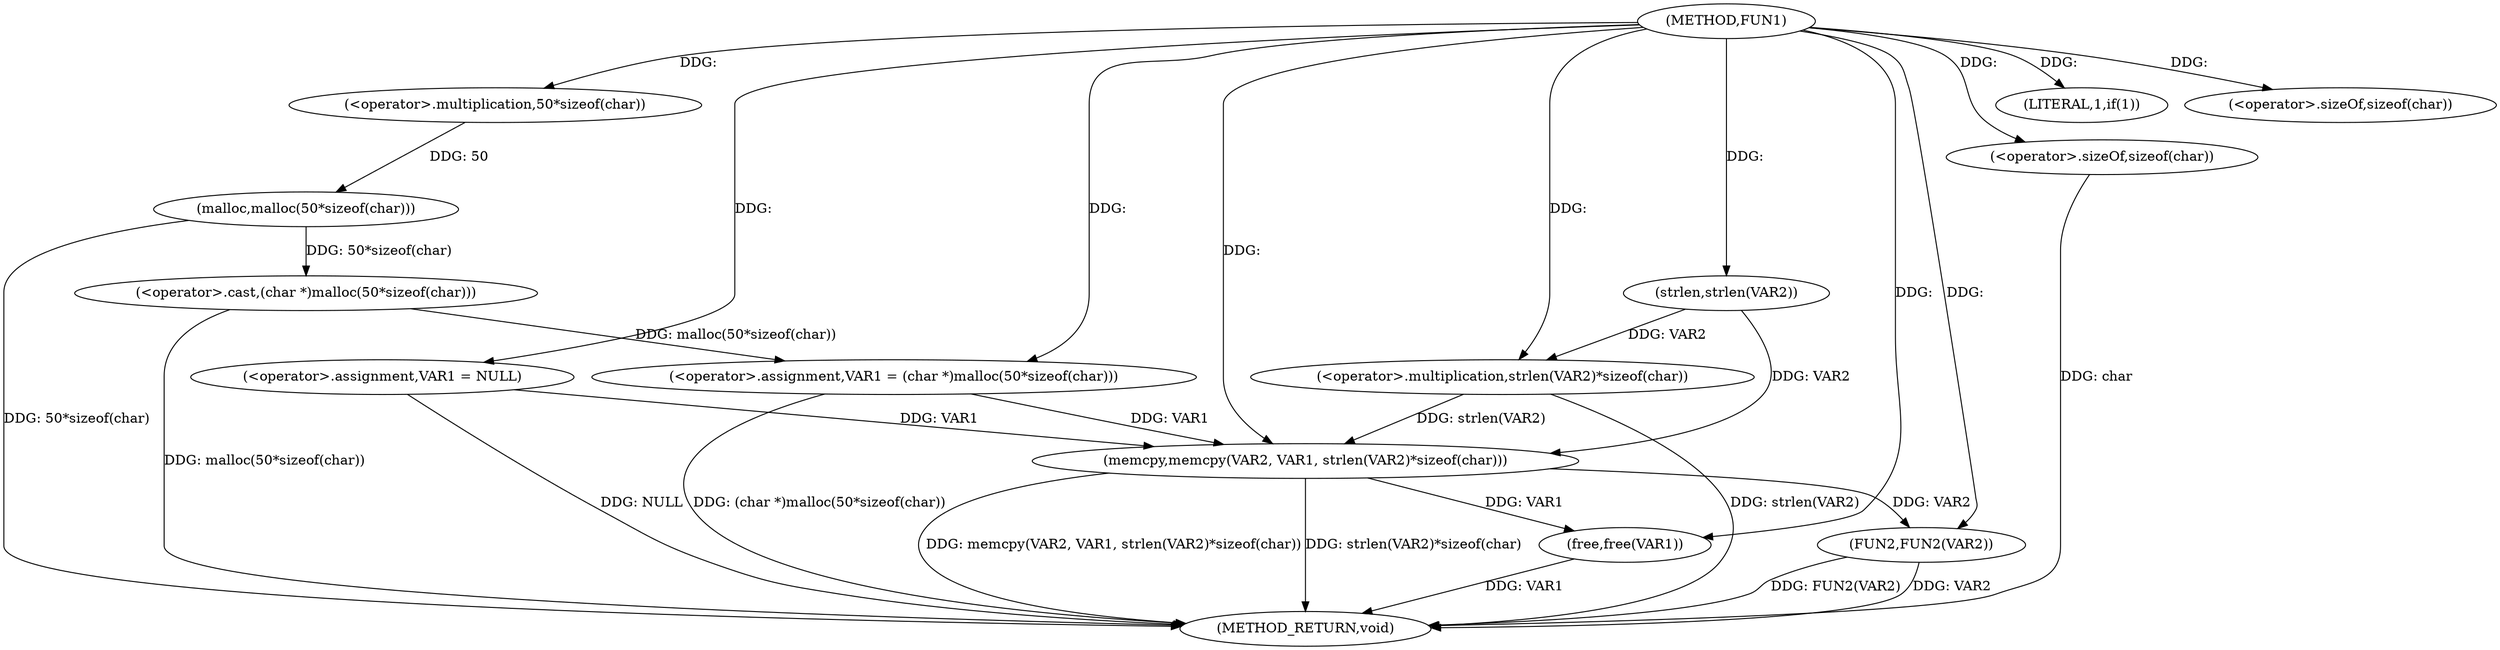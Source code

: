 digraph FUN1 {  
"1000100" [label = "(METHOD,FUN1)" ]
"1000132" [label = "(METHOD_RETURN,void)" ]
"1000103" [label = "(<operator>.assignment,VAR1 = NULL)" ]
"1000107" [label = "(LITERAL,1,if(1))" ]
"1000109" [label = "(<operator>.assignment,VAR1 = (char *)malloc(50*sizeof(char)))" ]
"1000111" [label = "(<operator>.cast,(char *)malloc(50*sizeof(char)))" ]
"1000113" [label = "(malloc,malloc(50*sizeof(char)))" ]
"1000114" [label = "(<operator>.multiplication,50*sizeof(char))" ]
"1000116" [label = "(<operator>.sizeOf,sizeof(char))" ]
"1000120" [label = "(memcpy,memcpy(VAR2, VAR1, strlen(VAR2)*sizeof(char)))" ]
"1000123" [label = "(<operator>.multiplication,strlen(VAR2)*sizeof(char))" ]
"1000124" [label = "(strlen,strlen(VAR2))" ]
"1000126" [label = "(<operator>.sizeOf,sizeof(char))" ]
"1000128" [label = "(FUN2,FUN2(VAR2))" ]
"1000130" [label = "(free,free(VAR1))" ]
  "1000103" -> "1000132"  [ label = "DDG: NULL"] 
  "1000113" -> "1000132"  [ label = "DDG: 50*sizeof(char)"] 
  "1000120" -> "1000132"  [ label = "DDG: strlen(VAR2)*sizeof(char)"] 
  "1000126" -> "1000132"  [ label = "DDG: char"] 
  "1000128" -> "1000132"  [ label = "DDG: FUN2(VAR2)"] 
  "1000109" -> "1000132"  [ label = "DDG: (char *)malloc(50*sizeof(char))"] 
  "1000128" -> "1000132"  [ label = "DDG: VAR2"] 
  "1000111" -> "1000132"  [ label = "DDG: malloc(50*sizeof(char))"] 
  "1000120" -> "1000132"  [ label = "DDG: memcpy(VAR2, VAR1, strlen(VAR2)*sizeof(char))"] 
  "1000130" -> "1000132"  [ label = "DDG: VAR1"] 
  "1000123" -> "1000132"  [ label = "DDG: strlen(VAR2)"] 
  "1000100" -> "1000103"  [ label = "DDG: "] 
  "1000100" -> "1000107"  [ label = "DDG: "] 
  "1000111" -> "1000109"  [ label = "DDG: malloc(50*sizeof(char))"] 
  "1000100" -> "1000109"  [ label = "DDG: "] 
  "1000113" -> "1000111"  [ label = "DDG: 50*sizeof(char)"] 
  "1000114" -> "1000113"  [ label = "DDG: 50"] 
  "1000100" -> "1000114"  [ label = "DDG: "] 
  "1000100" -> "1000116"  [ label = "DDG: "] 
  "1000124" -> "1000120"  [ label = "DDG: VAR2"] 
  "1000100" -> "1000120"  [ label = "DDG: "] 
  "1000103" -> "1000120"  [ label = "DDG: VAR1"] 
  "1000109" -> "1000120"  [ label = "DDG: VAR1"] 
  "1000123" -> "1000120"  [ label = "DDG: strlen(VAR2)"] 
  "1000124" -> "1000123"  [ label = "DDG: VAR2"] 
  "1000100" -> "1000124"  [ label = "DDG: "] 
  "1000100" -> "1000123"  [ label = "DDG: "] 
  "1000100" -> "1000126"  [ label = "DDG: "] 
  "1000120" -> "1000128"  [ label = "DDG: VAR2"] 
  "1000100" -> "1000128"  [ label = "DDG: "] 
  "1000120" -> "1000130"  [ label = "DDG: VAR1"] 
  "1000100" -> "1000130"  [ label = "DDG: "] 
}
